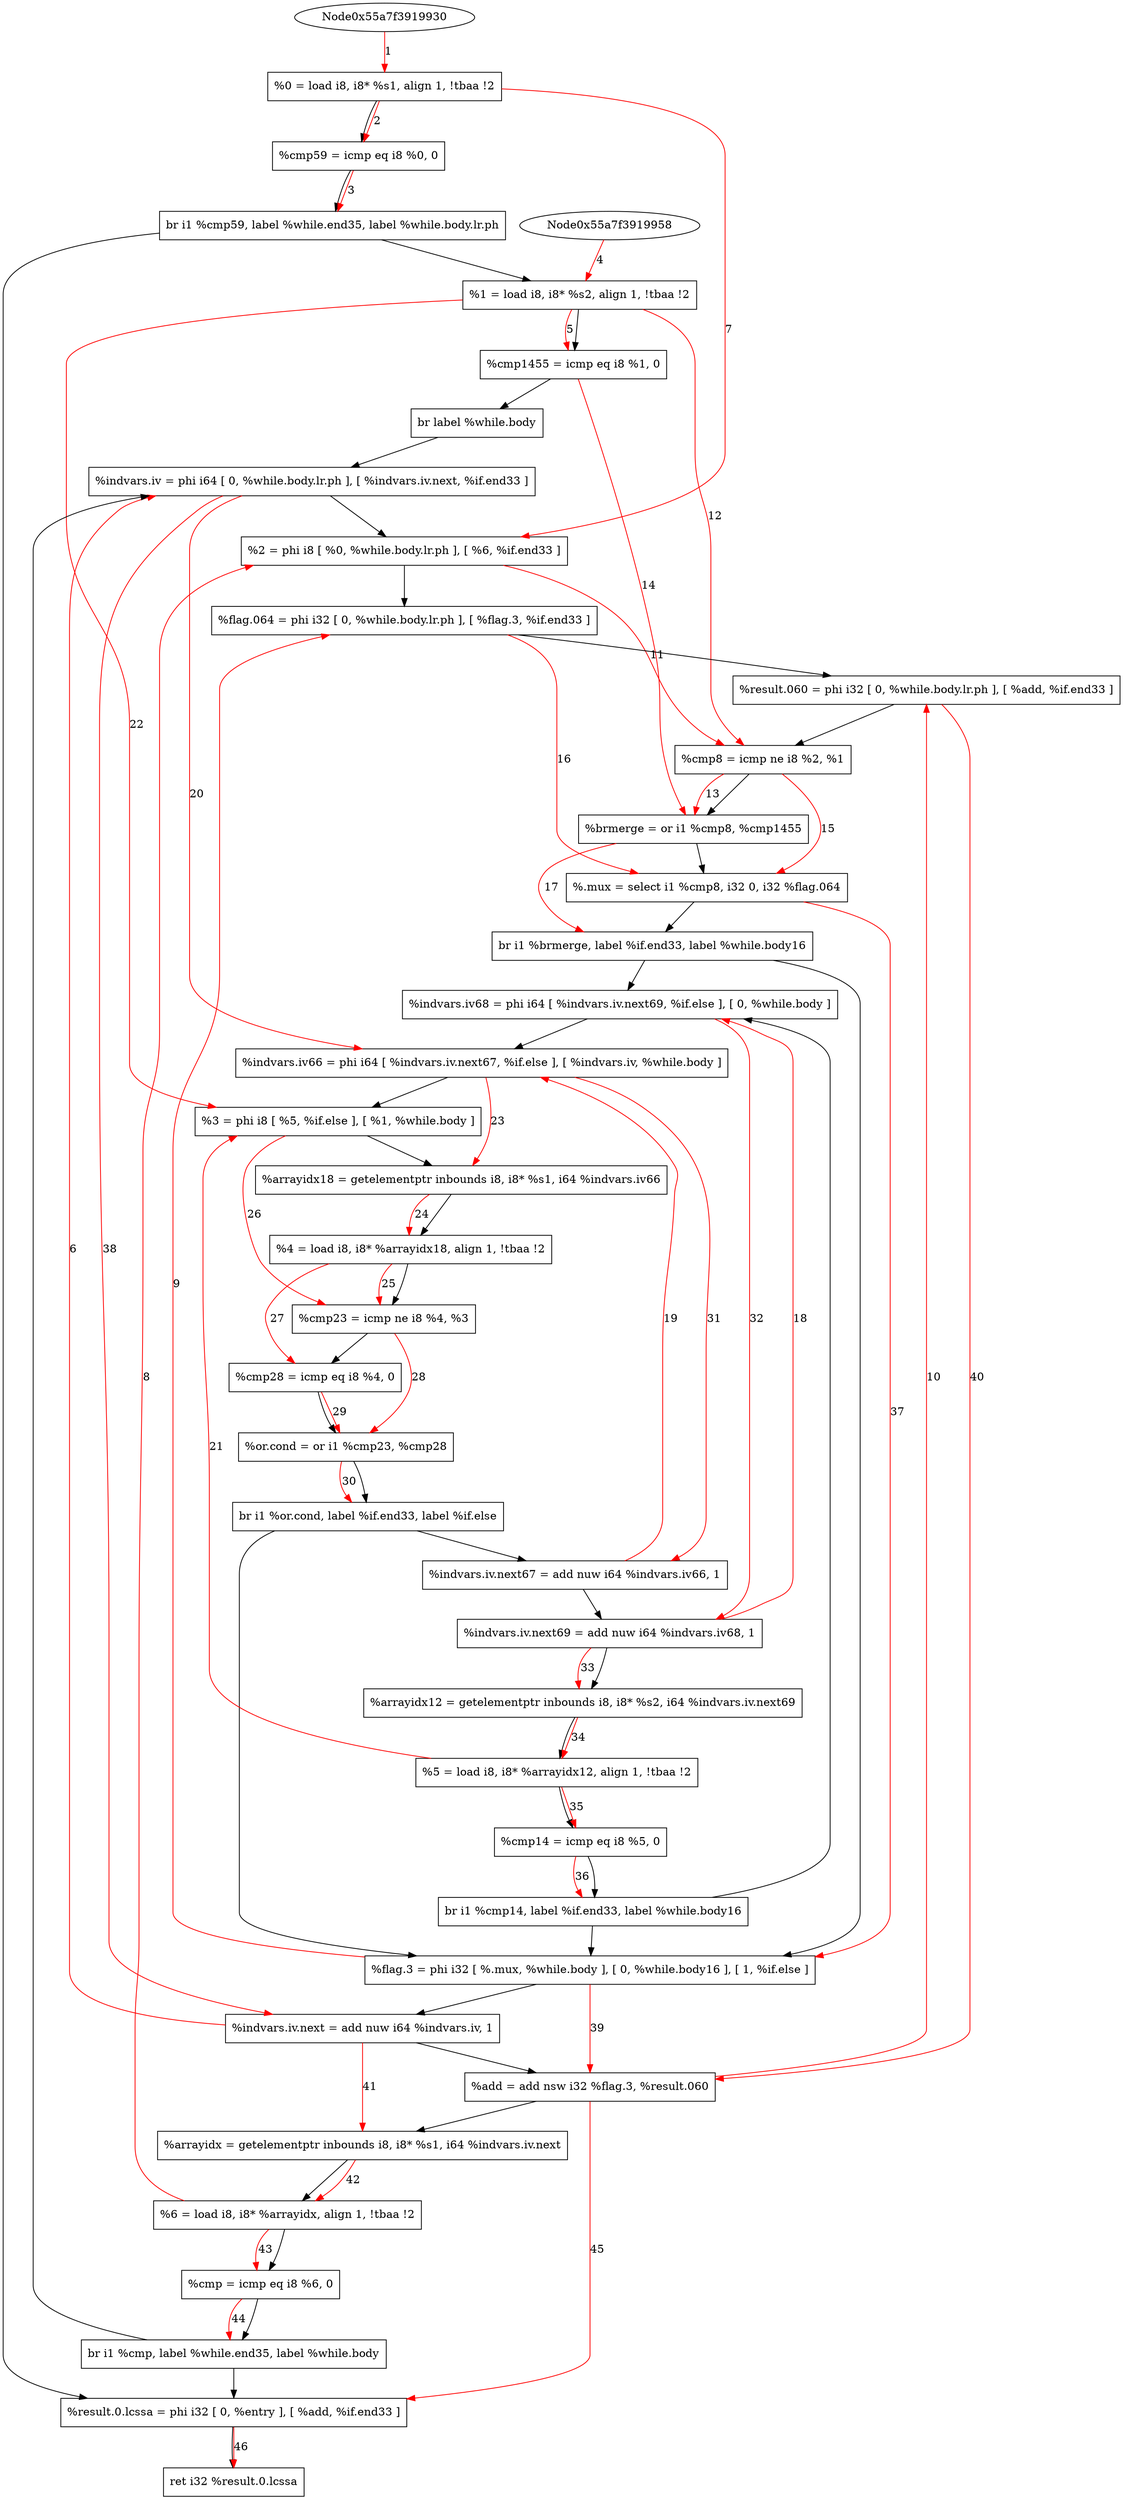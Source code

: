 digraph "CDFG for'func' function" {
	Node0x55a7f3919b18[shape=record, label="  %0 = load i8, i8* %s1, align 1, !tbaa !2"]
	Node0x55a7f391b080[shape=record, label="  %cmp59 = icmp eq i8 %0, 0"]
	Node0x55a7f38a3db8[shape=record, label="  br i1 %cmp59, label %while.end35, label %while.body.lr.ph"]
	Node0x55a7f391b288[shape=record, label="  %1 = load i8, i8* %s2, align 1, !tbaa !2"]
	Node0x55a7f391b960[shape=record, label="  %cmp1455 = icmp eq i8 %1, 0"]
	Node0x55a7f391ba68[shape=record, label="  br label %while.body"]
	Node0x55a7f391bbf8[shape=record, label="  %indvars.iv = phi i64 [ 0, %while.body.lr.ph ], [ %indvars.iv.next, %if.end33 ]"]
	Node0x55a7f391bd68[shape=record, label="  %2 = phi i8 [ %0, %while.body.lr.ph ], [ %6, %if.end33 ]"]
	Node0x55a7f391bef8[shape=record, label="  %flag.064 = phi i32 [ 0, %while.body.lr.ph ], [ %flag.3, %if.end33 ]"]
	Node0x55a7f391c078[shape=record, label="  %result.060 = phi i32 [ 0, %while.body.lr.ph ], [ %add, %if.end33 ]"]
	Node0x55a7f391c140[shape=record, label="  %cmp8 = icmp ne i8 %2, %1"]
	Node0x55a7f391c370[shape=record, label="  %brmerge = or i1 %cmp8, %cmp1455"]
	Node0x55a7f38af228[shape=record, label="  %.mux = select i1 %cmp8, i32 0, i32 %flag.064"]
	Node0x55a7f38af348[shape=record, label="  br i1 %brmerge, label %if.end33, label %while.body16"]
	Node0x55a7f391c658[shape=record, label="  %indvars.iv68 = phi i64 [ %indvars.iv.next69, %if.else ], [ 0, %while.body ]"]
	Node0x55a7f391c808[shape=record, label="  %indvars.iv66 = phi i64 [ %indvars.iv.next67, %if.else ], [ %indvars.iv, %while.body ]"]
	Node0x55a7f391c918[shape=record, label="  %3 = phi i8 [ %5, %if.else ], [ %1, %while.body ]"]
	Node0x55a7f391c9e0[shape=record, label="  %arrayidx18 = getelementptr inbounds i8, i8* %s1, i64 %indvars.iv66"]
	Node0x55a7f391ca78[shape=record, label="  %4 = load i8, i8* %arrayidx18, align 1, !tbaa !2"]
	Node0x55a7f391cb40[shape=record, label="  %cmp23 = icmp ne i8 %4, %3"]
	Node0x55a7f391cbd0[shape=record, label="  %cmp28 = icmp eq i8 %4, 0"]
	Node0x55a7f391cc60[shape=record, label="  %or.cond = or i1 %cmp23, %cmp28"]
	Node0x55a7f38af468[shape=record, label="  br i1 %or.cond, label %if.end33, label %if.else"]
	Node0x55a7f391cd20[shape=record, label="  %indvars.iv.next67 = add nuw i64 %indvars.iv66, 1"]
	Node0x55a7f391cd90[shape=record, label="  %indvars.iv.next69 = add nuw i64 %indvars.iv68, 1"]
	Node0x55a7f391d120[shape=record, label="  %arrayidx12 = getelementptr inbounds i8, i8* %s2, i64 %indvars.iv.next69"]
	Node0x55a7f391c488[shape=record, label="  %5 = load i8, i8* %arrayidx12, align 1, !tbaa !2"]
	Node0x55a7f391d1a0[shape=record, label="  %cmp14 = icmp eq i8 %5, 0"]
	Node0x55a7f38af588[shape=record, label="  br i1 %cmp14, label %if.end33, label %while.body16"]
	Node0x55a7f391d1e8[shape=record, label="  %flag.3 = phi i32 [ %.mux, %while.body ], [ 0, %while.body16 ], [ 1, %if.else ]"]
	Node0x55a7f391d2d0[shape=record, label="  %indvars.iv.next = add nuw i64 %indvars.iv, 1"]
	Node0x55a7f391d340[shape=record, label="  %add = add nsw i32 %flag.3, %result.060"]
	Node0x55a7f391d3b0[shape=record, label="  %arrayidx = getelementptr inbounds i8, i8* %s1, i64 %indvars.iv.next"]
	Node0x55a7f391c028[shape=record, label="  %6 = load i8, i8* %arrayidx, align 1, !tbaa !2"]
	Node0x55a7f391d430[shape=record, label="  %cmp = icmp eq i8 %6, 0"]
	Node0x55a7f391d4b8[shape=record, label="  br i1 %cmp, label %while.end35, label %while.body"]
	Node0x55a7f391d508[shape=record, label="  %result.0.lcssa = phi i32 [ 0, %entry ], [ %add, %if.end33 ]"]
	Node0x55a7f391b178[shape=record, label="  ret i32 %result.0.lcssa"]
	Node0x55a7f3919b18 -> Node0x55a7f391b080
	Node0x55a7f391b080 -> Node0x55a7f38a3db8
	Node0x55a7f38a3db8 -> Node0x55a7f391d508
	Node0x55a7f38a3db8 -> Node0x55a7f391b288
	Node0x55a7f391b288 -> Node0x55a7f391b960
	Node0x55a7f391b960 -> Node0x55a7f391ba68
	Node0x55a7f391ba68 -> Node0x55a7f391bbf8
	Node0x55a7f391bbf8 -> Node0x55a7f391bd68
	Node0x55a7f391bd68 -> Node0x55a7f391bef8
	Node0x55a7f391bef8 -> Node0x55a7f391c078
	Node0x55a7f391c078 -> Node0x55a7f391c140
	Node0x55a7f391c140 -> Node0x55a7f391c370
	Node0x55a7f391c370 -> Node0x55a7f38af228
	Node0x55a7f38af228 -> Node0x55a7f38af348
	Node0x55a7f38af348 -> Node0x55a7f391d1e8
	Node0x55a7f38af348 -> Node0x55a7f391c658
	Node0x55a7f391c658 -> Node0x55a7f391c808
	Node0x55a7f391c808 -> Node0x55a7f391c918
	Node0x55a7f391c918 -> Node0x55a7f391c9e0
	Node0x55a7f391c9e0 -> Node0x55a7f391ca78
	Node0x55a7f391ca78 -> Node0x55a7f391cb40
	Node0x55a7f391cb40 -> Node0x55a7f391cbd0
	Node0x55a7f391cbd0 -> Node0x55a7f391cc60
	Node0x55a7f391cc60 -> Node0x55a7f38af468
	Node0x55a7f38af468 -> Node0x55a7f391d1e8
	Node0x55a7f38af468 -> Node0x55a7f391cd20
	Node0x55a7f391cd20 -> Node0x55a7f391cd90
	Node0x55a7f391cd90 -> Node0x55a7f391d120
	Node0x55a7f391d120 -> Node0x55a7f391c488
	Node0x55a7f391c488 -> Node0x55a7f391d1a0
	Node0x55a7f391d1a0 -> Node0x55a7f38af588
	Node0x55a7f38af588 -> Node0x55a7f391d1e8
	Node0x55a7f38af588 -> Node0x55a7f391c658
	Node0x55a7f391d1e8 -> Node0x55a7f391d2d0
	Node0x55a7f391d2d0 -> Node0x55a7f391d340
	Node0x55a7f391d340 -> Node0x55a7f391d3b0
	Node0x55a7f391d3b0 -> Node0x55a7f391c028
	Node0x55a7f391c028 -> Node0x55a7f391d430
	Node0x55a7f391d430 -> Node0x55a7f391d4b8
	Node0x55a7f391d4b8 -> Node0x55a7f391d508
	Node0x55a7f391d4b8 -> Node0x55a7f391bbf8
	Node0x55a7f391d508 -> Node0x55a7f391b178
edge [color=red]
	Node0x55a7f3919930 -> Node0x55a7f3919b18[label="1"]
	Node0x55a7f3919b18 -> Node0x55a7f391b080[label="2"]
	Node0x55a7f391b080 -> Node0x55a7f38a3db8[label="3"]
	Node0x55a7f3919958 -> Node0x55a7f391b288[label="4"]
	Node0x55a7f391b288 -> Node0x55a7f391b960[label="5"]
	Node0x55a7f391d2d0 -> Node0x55a7f391bbf8[label="6"]
	Node0x55a7f3919b18 -> Node0x55a7f391bd68[label="7"]
	Node0x55a7f391c028 -> Node0x55a7f391bd68[label="8"]
	Node0x55a7f391d1e8 -> Node0x55a7f391bef8[label="9"]
	Node0x55a7f391d340 -> Node0x55a7f391c078[label="10"]
	Node0x55a7f391bd68 -> Node0x55a7f391c140[label="11"]
	Node0x55a7f391b288 -> Node0x55a7f391c140[label="12"]
	Node0x55a7f391c140 -> Node0x55a7f391c370[label="13"]
	Node0x55a7f391b960 -> Node0x55a7f391c370[label="14"]
	Node0x55a7f391c140 -> Node0x55a7f38af228[label="15"]
	Node0x55a7f391bef8 -> Node0x55a7f38af228[label="16"]
	Node0x55a7f391c370 -> Node0x55a7f38af348[label="17"]
	Node0x55a7f391cd90 -> Node0x55a7f391c658[label="18"]
	Node0x55a7f391cd20 -> Node0x55a7f391c808[label="19"]
	Node0x55a7f391bbf8 -> Node0x55a7f391c808[label="20"]
	Node0x55a7f391c488 -> Node0x55a7f391c918[label="21"]
	Node0x55a7f391b288 -> Node0x55a7f391c918[label="22"]
	Node0x55a7f391c808 -> Node0x55a7f391c9e0[label="23"]
	Node0x55a7f391c9e0 -> Node0x55a7f391ca78[label="24"]
	Node0x55a7f391ca78 -> Node0x55a7f391cb40[label="25"]
	Node0x55a7f391c918 -> Node0x55a7f391cb40[label="26"]
	Node0x55a7f391ca78 -> Node0x55a7f391cbd0[label="27"]
	Node0x55a7f391cb40 -> Node0x55a7f391cc60[label="28"]
	Node0x55a7f391cbd0 -> Node0x55a7f391cc60[label="29"]
	Node0x55a7f391cc60 -> Node0x55a7f38af468[label="30"]
	Node0x55a7f391c808 -> Node0x55a7f391cd20[label="31"]
	Node0x55a7f391c658 -> Node0x55a7f391cd90[label="32"]
	Node0x55a7f391cd90 -> Node0x55a7f391d120[label="33"]
	Node0x55a7f391d120 -> Node0x55a7f391c488[label="34"]
	Node0x55a7f391c488 -> Node0x55a7f391d1a0[label="35"]
	Node0x55a7f391d1a0 -> Node0x55a7f38af588[label="36"]
	Node0x55a7f38af228 -> Node0x55a7f391d1e8[label="37"]
	Node0x55a7f391bbf8 -> Node0x55a7f391d2d0[label="38"]
	Node0x55a7f391d1e8 -> Node0x55a7f391d340[label="39"]
	Node0x55a7f391c078 -> Node0x55a7f391d340[label="40"]
	Node0x55a7f391d2d0 -> Node0x55a7f391d3b0[label="41"]
	Node0x55a7f391d3b0 -> Node0x55a7f391c028[label="42"]
	Node0x55a7f391c028 -> Node0x55a7f391d430[label="43"]
	Node0x55a7f391d430 -> Node0x55a7f391d4b8[label="44"]
	Node0x55a7f391d340 -> Node0x55a7f391d508[label="45"]
	Node0x55a7f391d508 -> Node0x55a7f391b178[label="46"]
}
